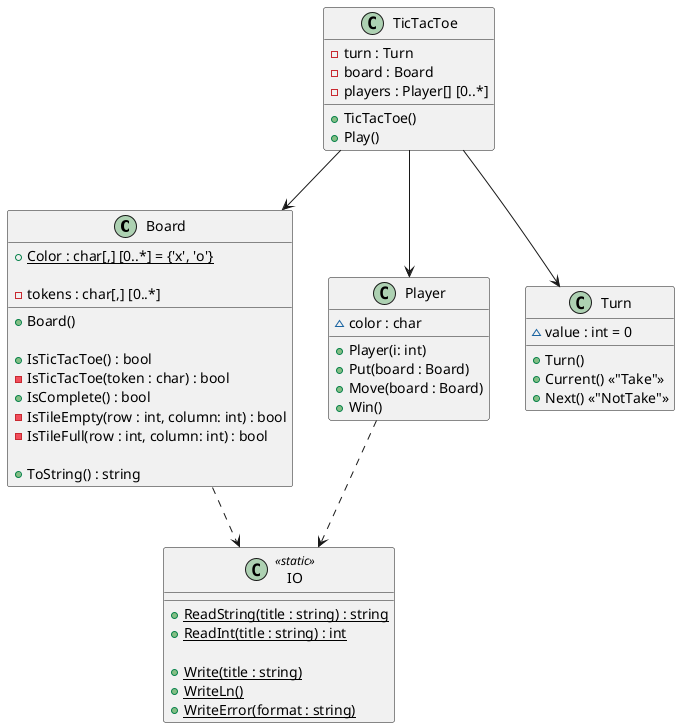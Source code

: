 @startuml

class Board
{
    +{static} Color : char[,] [0..*] = {'x', 'o'}
    
    -tokens : char[,] [0..*]
        
    +Board()
    
    +IsTicTacToe() : bool
    -IsTicTacToe(token : char) : bool
    +IsComplete() : bool
    -IsTileEmpty(row : int, column: int) : bool
    -IsTileFull(row : int, column: int) : bool
    
    +ToString() : string
}
Board ..> IO

class IO <<static>>
{
    +ReadString(title : string) : string {static}
    +ReadInt(title : string) : int {static}
    
    +Write(title : string) {static}
    +WriteLn() {static}
    +WriteError(format : string) {static}
}

class Player
{
    ~color : char
    
    +Player(i: int)
    +Put(board : Board)
    +Move(board : Board)
    +Win()
}
Player ..> IO

class Turn
{
    ~value : int = 0
    +Turn()
    +Current() << "Take" >>
    +Next() << "NotTake">>
}

class TicTacToe
{
    -turn : Turn
    -board : Board 
    -players : Player[] [0..*]
    
    +TicTacToe()
    +Play()
}
TicTacToe --> Board
TicTacToe --> Player
TicTacToe --> Turn
@enduml